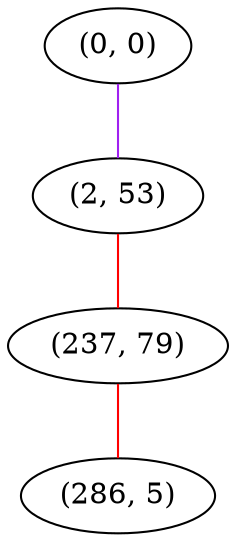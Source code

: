 graph "" {
"(0, 0)";
"(2, 53)";
"(237, 79)";
"(286, 5)";
"(0, 0)" -- "(2, 53)"  [color=purple, key=0, weight=4];
"(2, 53)" -- "(237, 79)"  [color=red, key=0, weight=1];
"(237, 79)" -- "(286, 5)"  [color=red, key=0, weight=1];
}
